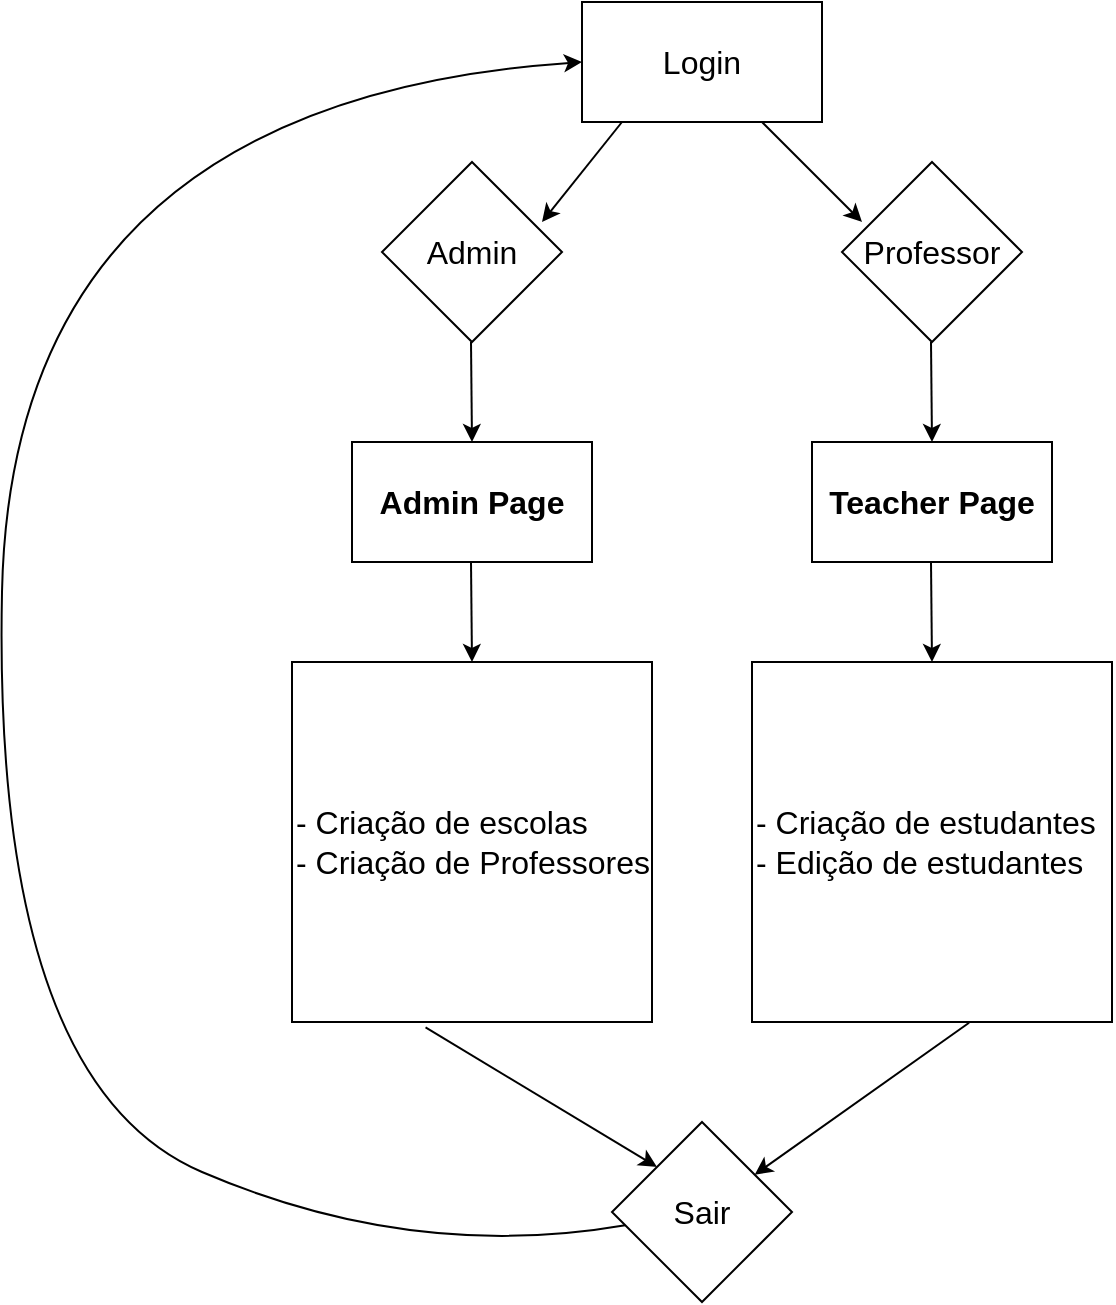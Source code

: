 <mxfile>
    <diagram id="2bm-oG4zrQNqxuV67M1y" name="Page-1">
        <mxGraphModel dx="818" dy="1288" grid="1" gridSize="10" guides="1" tooltips="1" connect="1" arrows="1" fold="1" page="1" pageScale="1" pageWidth="850" pageHeight="1100" math="0" shadow="0">
            <root>
                <mxCell id="0"/>
                <mxCell id="1" parent="0"/>
                <mxCell id="2" value="&lt;font style=&quot;font-size: 16px;&quot;&gt;Login&lt;/font&gt;" style="rounded=0;whiteSpace=wrap;html=1;" vertex="1" parent="1">
                    <mxGeometry x="325" y="70" width="120" height="60" as="geometry"/>
                </mxCell>
                <mxCell id="3" value="Admin" style="rhombus;whiteSpace=wrap;html=1;fontSize=16;" vertex="1" parent="1">
                    <mxGeometry x="225" y="150" width="90" height="90" as="geometry"/>
                </mxCell>
                <mxCell id="4" value="" style="endArrow=classic;html=1;fontSize=16;" edge="1" parent="1">
                    <mxGeometry width="50" height="50" relative="1" as="geometry">
                        <mxPoint x="345" y="130" as="sourcePoint"/>
                        <mxPoint x="305" y="180" as="targetPoint"/>
                    </mxGeometry>
                </mxCell>
                <mxCell id="5" value="" style="endArrow=classic;html=1;fontSize=16;" edge="1" parent="1">
                    <mxGeometry width="50" height="50" relative="1" as="geometry">
                        <mxPoint x="415" y="130" as="sourcePoint"/>
                        <mxPoint x="465" y="180" as="targetPoint"/>
                    </mxGeometry>
                </mxCell>
                <mxCell id="6" value="Professor" style="rhombus;whiteSpace=wrap;html=1;fontSize=16;" vertex="1" parent="1">
                    <mxGeometry x="455" y="150" width="90" height="90" as="geometry"/>
                </mxCell>
                <mxCell id="7" value="&lt;font style=&quot;font-size: 16px;&quot;&gt;Admin Page&lt;/font&gt;" style="rounded=0;whiteSpace=wrap;html=1;fontStyle=1" vertex="1" parent="1">
                    <mxGeometry x="210" y="290" width="120" height="60" as="geometry"/>
                </mxCell>
                <mxCell id="8" value="" style="endArrow=classic;html=1;fontSize=16;" edge="1" parent="1">
                    <mxGeometry width="50" height="50" relative="1" as="geometry">
                        <mxPoint x="269.5" y="240" as="sourcePoint"/>
                        <mxPoint x="270" y="290" as="targetPoint"/>
                    </mxGeometry>
                </mxCell>
                <mxCell id="10" value="" style="endArrow=classic;html=1;fontSize=16;" edge="1" parent="1">
                    <mxGeometry width="50" height="50" relative="1" as="geometry">
                        <mxPoint x="499.5" y="240" as="sourcePoint"/>
                        <mxPoint x="500" y="290" as="targetPoint"/>
                    </mxGeometry>
                </mxCell>
                <mxCell id="11" value="&lt;font style=&quot;font-size: 16px;&quot;&gt;Teacher Page&lt;/font&gt;" style="rounded=0;whiteSpace=wrap;html=1;fontStyle=1" vertex="1" parent="1">
                    <mxGeometry x="440" y="290" width="120" height="60" as="geometry"/>
                </mxCell>
                <mxCell id="13" value="" style="endArrow=classic;html=1;fontSize=16;" edge="1" parent="1">
                    <mxGeometry width="50" height="50" relative="1" as="geometry">
                        <mxPoint x="269.5" y="350" as="sourcePoint"/>
                        <mxPoint x="270" y="400" as="targetPoint"/>
                    </mxGeometry>
                </mxCell>
                <mxCell id="14" value="" style="endArrow=classic;html=1;fontSize=16;" edge="1" parent="1">
                    <mxGeometry width="50" height="50" relative="1" as="geometry">
                        <mxPoint x="499.5" y="350" as="sourcePoint"/>
                        <mxPoint x="500" y="400" as="targetPoint"/>
                    </mxGeometry>
                </mxCell>
                <mxCell id="15" value="- Criação de escolas&lt;br&gt;- Criação de Professores" style="whiteSpace=wrap;html=1;aspect=fixed;fontSize=16;align=left;" vertex="1" parent="1">
                    <mxGeometry x="180" y="400" width="180" height="180" as="geometry"/>
                </mxCell>
                <mxCell id="16" value="- Criação de estudantes&lt;br&gt;- Edição de estudantes" style="whiteSpace=wrap;html=1;aspect=fixed;fontSize=16;align=left;" vertex="1" parent="1">
                    <mxGeometry x="410" y="400" width="180" height="180" as="geometry"/>
                </mxCell>
                <mxCell id="18" value="" style="endArrow=classic;html=1;fontSize=16;entryX=0;entryY=0;entryDx=0;entryDy=0;exitX=0.371;exitY=1.015;exitDx=0;exitDy=0;exitPerimeter=0;" edge="1" parent="1" source="15" target="19">
                    <mxGeometry width="50" height="50" relative="1" as="geometry">
                        <mxPoint x="160" y="620" as="sourcePoint"/>
                        <mxPoint x="235" y="610" as="targetPoint"/>
                    </mxGeometry>
                </mxCell>
                <mxCell id="19" value="Sair" style="rhombus;whiteSpace=wrap;html=1;fontSize=16;" vertex="1" parent="1">
                    <mxGeometry x="340" y="630" width="90" height="90" as="geometry"/>
                </mxCell>
                <mxCell id="20" value="" style="endArrow=classic;html=1;fontSize=16;exitX=0.603;exitY=1.002;exitDx=0;exitDy=0;exitPerimeter=0;" edge="1" parent="1" source="16" target="19">
                    <mxGeometry width="50" height="50" relative="1" as="geometry">
                        <mxPoint x="474.28" y="600" as="sourcePoint"/>
                        <mxPoint x="590" y="669.8" as="targetPoint"/>
                    </mxGeometry>
                </mxCell>
                <mxCell id="22" value="" style="curved=1;endArrow=classic;html=1;fontSize=16;entryX=0;entryY=0.5;entryDx=0;entryDy=0;" edge="1" parent="1" source="19" target="2">
                    <mxGeometry width="50" height="50" relative="1" as="geometry">
                        <mxPoint x="190" y="700" as="sourcePoint"/>
                        <mxPoint x="80" y="170" as="targetPoint"/>
                        <Array as="points">
                            <mxPoint x="240" y="700"/>
                            <mxPoint x="30" y="610"/>
                            <mxPoint x="40" y="120"/>
                        </Array>
                    </mxGeometry>
                </mxCell>
            </root>
        </mxGraphModel>
    </diagram>
</mxfile>
